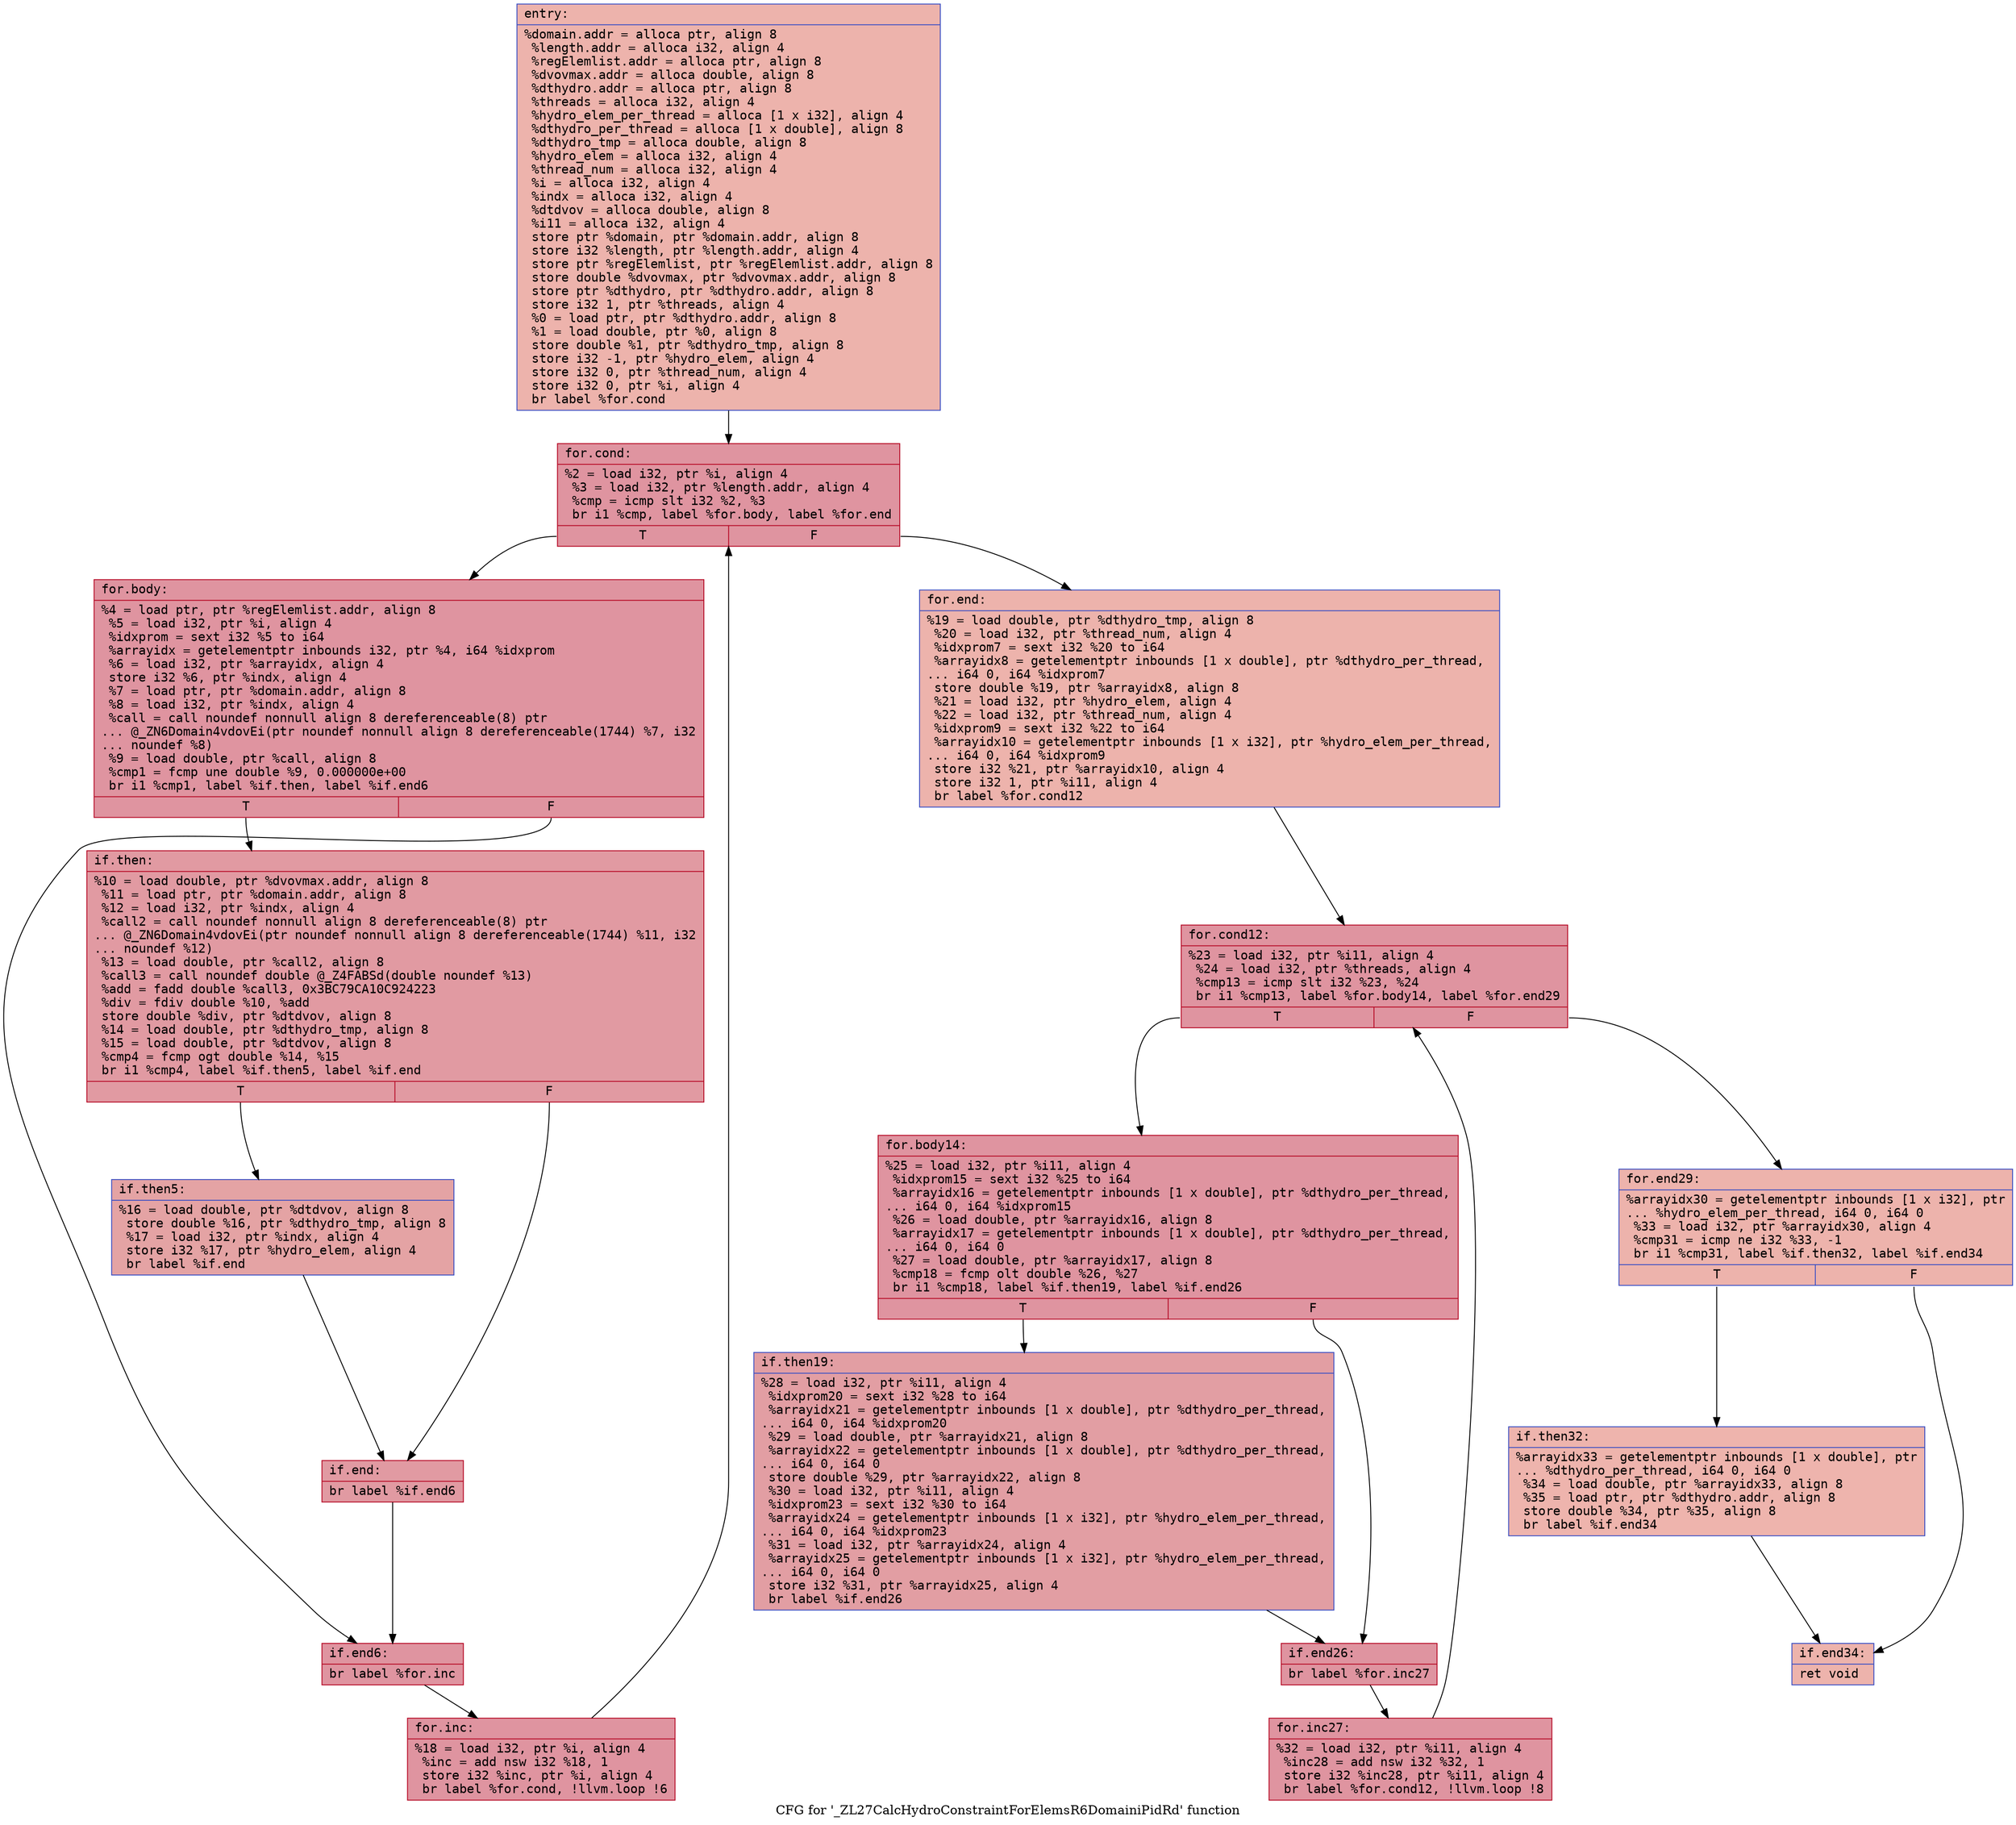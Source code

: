digraph "CFG for '_ZL27CalcHydroConstraintForElemsR6DomainiPidRd' function" {
	label="CFG for '_ZL27CalcHydroConstraintForElemsR6DomainiPidRd' function";

	Node0x561418cedf20 [shape=record,color="#3d50c3ff", style=filled, fillcolor="#d6524470" fontname="Courier",label="{entry:\l|  %domain.addr = alloca ptr, align 8\l  %length.addr = alloca i32, align 4\l  %regElemlist.addr = alloca ptr, align 8\l  %dvovmax.addr = alloca double, align 8\l  %dthydro.addr = alloca ptr, align 8\l  %threads = alloca i32, align 4\l  %hydro_elem_per_thread = alloca [1 x i32], align 4\l  %dthydro_per_thread = alloca [1 x double], align 8\l  %dthydro_tmp = alloca double, align 8\l  %hydro_elem = alloca i32, align 4\l  %thread_num = alloca i32, align 4\l  %i = alloca i32, align 4\l  %indx = alloca i32, align 4\l  %dtdvov = alloca double, align 8\l  %i11 = alloca i32, align 4\l  store ptr %domain, ptr %domain.addr, align 8\l  store i32 %length, ptr %length.addr, align 4\l  store ptr %regElemlist, ptr %regElemlist.addr, align 8\l  store double %dvovmax, ptr %dvovmax.addr, align 8\l  store ptr %dthydro, ptr %dthydro.addr, align 8\l  store i32 1, ptr %threads, align 4\l  %0 = load ptr, ptr %dthydro.addr, align 8\l  %1 = load double, ptr %0, align 8\l  store double %1, ptr %dthydro_tmp, align 8\l  store i32 -1, ptr %hydro_elem, align 4\l  store i32 0, ptr %thread_num, align 4\l  store i32 0, ptr %i, align 4\l  br label %for.cond\l}"];
	Node0x561418cedf20 -> Node0x561418cf1b00[tooltip="entry -> for.cond\nProbability 100.00%" ];
	Node0x561418cf1b00 [shape=record,color="#b70d28ff", style=filled, fillcolor="#b70d2870" fontname="Courier",label="{for.cond:\l|  %2 = load i32, ptr %i, align 4\l  %3 = load i32, ptr %length.addr, align 4\l  %cmp = icmp slt i32 %2, %3\l  br i1 %cmp, label %for.body, label %for.end\l|{<s0>T|<s1>F}}"];
	Node0x561418cf1b00:s0 -> Node0x561418cf1d70[tooltip="for.cond -> for.body\nProbability 96.88%" ];
	Node0x561418cf1b00:s1 -> Node0x561418cf1dc0[tooltip="for.cond -> for.end\nProbability 3.12%" ];
	Node0x561418cf1d70 [shape=record,color="#b70d28ff", style=filled, fillcolor="#b70d2870" fontname="Courier",label="{for.body:\l|  %4 = load ptr, ptr %regElemlist.addr, align 8\l  %5 = load i32, ptr %i, align 4\l  %idxprom = sext i32 %5 to i64\l  %arrayidx = getelementptr inbounds i32, ptr %4, i64 %idxprom\l  %6 = load i32, ptr %arrayidx, align 4\l  store i32 %6, ptr %indx, align 4\l  %7 = load ptr, ptr %domain.addr, align 8\l  %8 = load i32, ptr %indx, align 4\l  %call = call noundef nonnull align 8 dereferenceable(8) ptr\l... @_ZN6Domain4vdovEi(ptr noundef nonnull align 8 dereferenceable(1744) %7, i32\l... noundef %8)\l  %9 = load double, ptr %call, align 8\l  %cmp1 = fcmp une double %9, 0.000000e+00\l  br i1 %cmp1, label %if.then, label %if.end6\l|{<s0>T|<s1>F}}"];
	Node0x561418cf1d70:s0 -> Node0x561418cf2770[tooltip="for.body -> if.then\nProbability 62.50%" ];
	Node0x561418cf1d70:s1 -> Node0x561418cf27e0[tooltip="for.body -> if.end6\nProbability 37.50%" ];
	Node0x561418cf2770 [shape=record,color="#b70d28ff", style=filled, fillcolor="#bb1b2c70" fontname="Courier",label="{if.then:\l|  %10 = load double, ptr %dvovmax.addr, align 8\l  %11 = load ptr, ptr %domain.addr, align 8\l  %12 = load i32, ptr %indx, align 4\l  %call2 = call noundef nonnull align 8 dereferenceable(8) ptr\l... @_ZN6Domain4vdovEi(ptr noundef nonnull align 8 dereferenceable(1744) %11, i32\l... noundef %12)\l  %13 = load double, ptr %call2, align 8\l  %call3 = call noundef double @_Z4FABSd(double noundef %13)\l  %add = fadd double %call3, 0x3BC79CA10C924223\l  %div = fdiv double %10, %add\l  store double %div, ptr %dtdvov, align 8\l  %14 = load double, ptr %dthydro_tmp, align 8\l  %15 = load double, ptr %dtdvov, align 8\l  %cmp4 = fcmp ogt double %14, %15\l  br i1 %cmp4, label %if.then5, label %if.end\l|{<s0>T|<s1>F}}"];
	Node0x561418cf2770:s0 -> Node0x561418cf30f0[tooltip="if.then -> if.then5\nProbability 50.00%" ];
	Node0x561418cf2770:s1 -> Node0x561418cf3140[tooltip="if.then -> if.end\nProbability 50.00%" ];
	Node0x561418cf30f0 [shape=record,color="#3d50c3ff", style=filled, fillcolor="#c32e3170" fontname="Courier",label="{if.then5:\l|  %16 = load double, ptr %dtdvov, align 8\l  store double %16, ptr %dthydro_tmp, align 8\l  %17 = load i32, ptr %indx, align 4\l  store i32 %17, ptr %hydro_elem, align 4\l  br label %if.end\l}"];
	Node0x561418cf30f0 -> Node0x561418cf3140[tooltip="if.then5 -> if.end\nProbability 100.00%" ];
	Node0x561418cf3140 [shape=record,color="#b70d28ff", style=filled, fillcolor="#bb1b2c70" fontname="Courier",label="{if.end:\l|  br label %if.end6\l}"];
	Node0x561418cf3140 -> Node0x561418cf27e0[tooltip="if.end -> if.end6\nProbability 100.00%" ];
	Node0x561418cf27e0 [shape=record,color="#b70d28ff", style=filled, fillcolor="#b70d2870" fontname="Courier",label="{if.end6:\l|  br label %for.inc\l}"];
	Node0x561418cf27e0 -> Node0x561418cf3580[tooltip="if.end6 -> for.inc\nProbability 100.00%" ];
	Node0x561418cf3580 [shape=record,color="#b70d28ff", style=filled, fillcolor="#b70d2870" fontname="Courier",label="{for.inc:\l|  %18 = load i32, ptr %i, align 4\l  %inc = add nsw i32 %18, 1\l  store i32 %inc, ptr %i, align 4\l  br label %for.cond, !llvm.loop !6\l}"];
	Node0x561418cf3580 -> Node0x561418cf1b00[tooltip="for.inc -> for.cond\nProbability 100.00%" ];
	Node0x561418cf1dc0 [shape=record,color="#3d50c3ff", style=filled, fillcolor="#d6524470" fontname="Courier",label="{for.end:\l|  %19 = load double, ptr %dthydro_tmp, align 8\l  %20 = load i32, ptr %thread_num, align 4\l  %idxprom7 = sext i32 %20 to i64\l  %arrayidx8 = getelementptr inbounds [1 x double], ptr %dthydro_per_thread,\l... i64 0, i64 %idxprom7\l  store double %19, ptr %arrayidx8, align 8\l  %21 = load i32, ptr %hydro_elem, align 4\l  %22 = load i32, ptr %thread_num, align 4\l  %idxprom9 = sext i32 %22 to i64\l  %arrayidx10 = getelementptr inbounds [1 x i32], ptr %hydro_elem_per_thread,\l... i64 0, i64 %idxprom9\l  store i32 %21, ptr %arrayidx10, align 4\l  store i32 1, ptr %i11, align 4\l  br label %for.cond12\l}"];
	Node0x561418cf1dc0 -> Node0x561418cf40b0[tooltip="for.end -> for.cond12\nProbability 100.00%" ];
	Node0x561418cf40b0 [shape=record,color="#b70d28ff", style=filled, fillcolor="#b70d2870" fontname="Courier",label="{for.cond12:\l|  %23 = load i32, ptr %i11, align 4\l  %24 = load i32, ptr %threads, align 4\l  %cmp13 = icmp slt i32 %23, %24\l  br i1 %cmp13, label %for.body14, label %for.end29\l|{<s0>T|<s1>F}}"];
	Node0x561418cf40b0:s0 -> Node0x561418cf4320[tooltip="for.cond12 -> for.body14\nProbability 96.88%" ];
	Node0x561418cf40b0:s1 -> Node0x561418cf43a0[tooltip="for.cond12 -> for.end29\nProbability 3.12%" ];
	Node0x561418cf4320 [shape=record,color="#b70d28ff", style=filled, fillcolor="#b70d2870" fontname="Courier",label="{for.body14:\l|  %25 = load i32, ptr %i11, align 4\l  %idxprom15 = sext i32 %25 to i64\l  %arrayidx16 = getelementptr inbounds [1 x double], ptr %dthydro_per_thread,\l... i64 0, i64 %idxprom15\l  %26 = load double, ptr %arrayidx16, align 8\l  %arrayidx17 = getelementptr inbounds [1 x double], ptr %dthydro_per_thread,\l... i64 0, i64 0\l  %27 = load double, ptr %arrayidx17, align 8\l  %cmp18 = fcmp olt double %26, %27\l  br i1 %cmp18, label %if.then19, label %if.end26\l|{<s0>T|<s1>F}}"];
	Node0x561418cf4320:s0 -> Node0x561418cf20e0[tooltip="for.body14 -> if.then19\nProbability 50.00%" ];
	Node0x561418cf4320:s1 -> Node0x561418cf4ca0[tooltip="for.body14 -> if.end26\nProbability 50.00%" ];
	Node0x561418cf20e0 [shape=record,color="#3d50c3ff", style=filled, fillcolor="#be242e70" fontname="Courier",label="{if.then19:\l|  %28 = load i32, ptr %i11, align 4\l  %idxprom20 = sext i32 %28 to i64\l  %arrayidx21 = getelementptr inbounds [1 x double], ptr %dthydro_per_thread,\l... i64 0, i64 %idxprom20\l  %29 = load double, ptr %arrayidx21, align 8\l  %arrayidx22 = getelementptr inbounds [1 x double], ptr %dthydro_per_thread,\l... i64 0, i64 0\l  store double %29, ptr %arrayidx22, align 8\l  %30 = load i32, ptr %i11, align 4\l  %idxprom23 = sext i32 %30 to i64\l  %arrayidx24 = getelementptr inbounds [1 x i32], ptr %hydro_elem_per_thread,\l... i64 0, i64 %idxprom23\l  %31 = load i32, ptr %arrayidx24, align 4\l  %arrayidx25 = getelementptr inbounds [1 x i32], ptr %hydro_elem_per_thread,\l... i64 0, i64 0\l  store i32 %31, ptr %arrayidx25, align 4\l  br label %if.end26\l}"];
	Node0x561418cf20e0 -> Node0x561418cf4ca0[tooltip="if.then19 -> if.end26\nProbability 100.00%" ];
	Node0x561418cf4ca0 [shape=record,color="#b70d28ff", style=filled, fillcolor="#b70d2870" fontname="Courier",label="{if.end26:\l|  br label %for.inc27\l}"];
	Node0x561418cf4ca0 -> Node0x561418cf5680[tooltip="if.end26 -> for.inc27\nProbability 100.00%" ];
	Node0x561418cf5680 [shape=record,color="#b70d28ff", style=filled, fillcolor="#b70d2870" fontname="Courier",label="{for.inc27:\l|  %32 = load i32, ptr %i11, align 4\l  %inc28 = add nsw i32 %32, 1\l  store i32 %inc28, ptr %i11, align 4\l  br label %for.cond12, !llvm.loop !8\l}"];
	Node0x561418cf5680 -> Node0x561418cf40b0[tooltip="for.inc27 -> for.cond12\nProbability 100.00%" ];
	Node0x561418cf43a0 [shape=record,color="#3d50c3ff", style=filled, fillcolor="#d6524470" fontname="Courier",label="{for.end29:\l|  %arrayidx30 = getelementptr inbounds [1 x i32], ptr\l... %hydro_elem_per_thread, i64 0, i64 0\l  %33 = load i32, ptr %arrayidx30, align 4\l  %cmp31 = icmp ne i32 %33, -1\l  br i1 %cmp31, label %if.then32, label %if.end34\l|{<s0>T|<s1>F}}"];
	Node0x561418cf43a0:s0 -> Node0x561418cf5d00[tooltip="for.end29 -> if.then32\nProbability 62.50%" ];
	Node0x561418cf43a0:s1 -> Node0x561418cf5d50[tooltip="for.end29 -> if.end34\nProbability 37.50%" ];
	Node0x561418cf5d00 [shape=record,color="#3d50c3ff", style=filled, fillcolor="#d8564670" fontname="Courier",label="{if.then32:\l|  %arrayidx33 = getelementptr inbounds [1 x double], ptr\l... %dthydro_per_thread, i64 0, i64 0\l  %34 = load double, ptr %arrayidx33, align 8\l  %35 = load ptr, ptr %dthydro.addr, align 8\l  store double %34, ptr %35, align 8\l  br label %if.end34\l}"];
	Node0x561418cf5d00 -> Node0x561418cf5d50[tooltip="if.then32 -> if.end34\nProbability 100.00%" ];
	Node0x561418cf5d50 [shape=record,color="#3d50c3ff", style=filled, fillcolor="#d6524470" fontname="Courier",label="{if.end34:\l|  ret void\l}"];
}
